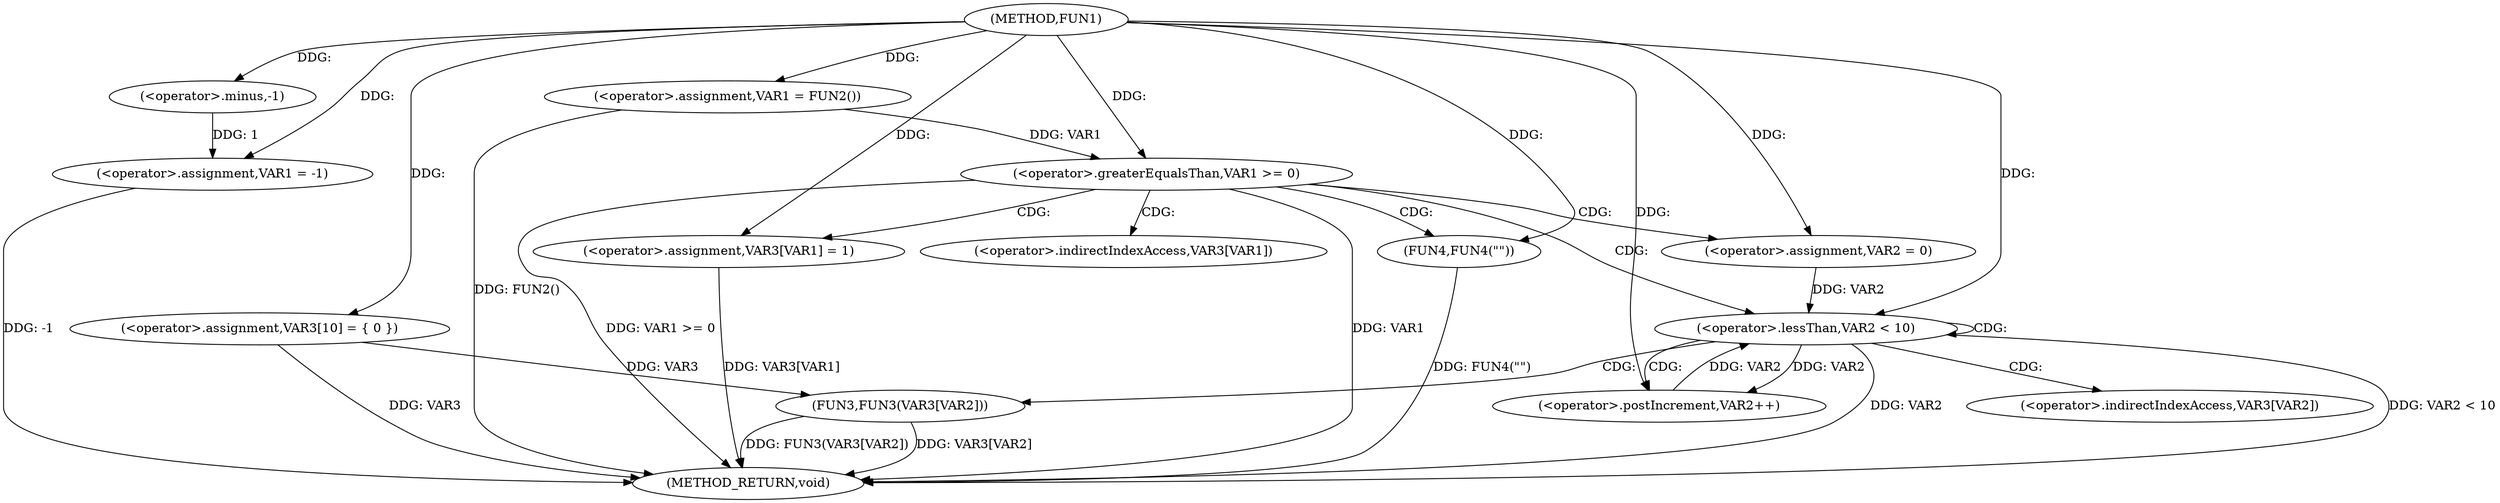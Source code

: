 digraph FUN1 {  
"1000100" [label = "(METHOD,FUN1)" ]
"1000143" [label = "(METHOD_RETURN,void)" ]
"1000103" [label = "(<operator>.assignment,VAR1 = -1)" ]
"1000105" [label = "(<operator>.minus,-1)" ]
"1000107" [label = "(<operator>.assignment,VAR1 = FUN2())" ]
"1000113" [label = "(<operator>.assignment,VAR3[10] = { 0 })" ]
"1000116" [label = "(<operator>.greaterEqualsThan,VAR1 >= 0)" ]
"1000120" [label = "(<operator>.assignment,VAR3[VAR1] = 1)" ]
"1000126" [label = "(<operator>.assignment,VAR2 = 0)" ]
"1000129" [label = "(<operator>.lessThan,VAR2 < 10)" ]
"1000132" [label = "(<operator>.postIncrement,VAR2++)" ]
"1000135" [label = "(FUN3,FUN3(VAR3[VAR2]))" ]
"1000141" [label = "(FUN4,FUN4(\"\"))" ]
"1000121" [label = "(<operator>.indirectIndexAccess,VAR3[VAR1])" ]
"1000136" [label = "(<operator>.indirectIndexAccess,VAR3[VAR2])" ]
  "1000116" -> "1000143"  [ label = "DDG: VAR1"] 
  "1000103" -> "1000143"  [ label = "DDG: -1"] 
  "1000113" -> "1000143"  [ label = "DDG: VAR3"] 
  "1000120" -> "1000143"  [ label = "DDG: VAR3[VAR1]"] 
  "1000135" -> "1000143"  [ label = "DDG: VAR3[VAR2]"] 
  "1000116" -> "1000143"  [ label = "DDG: VAR1 >= 0"] 
  "1000107" -> "1000143"  [ label = "DDG: FUN2()"] 
  "1000129" -> "1000143"  [ label = "DDG: VAR2"] 
  "1000141" -> "1000143"  [ label = "DDG: FUN4(\"\")"] 
  "1000129" -> "1000143"  [ label = "DDG: VAR2 < 10"] 
  "1000135" -> "1000143"  [ label = "DDG: FUN3(VAR3[VAR2])"] 
  "1000105" -> "1000103"  [ label = "DDG: 1"] 
  "1000100" -> "1000103"  [ label = "DDG: "] 
  "1000100" -> "1000105"  [ label = "DDG: "] 
  "1000100" -> "1000107"  [ label = "DDG: "] 
  "1000100" -> "1000113"  [ label = "DDG: "] 
  "1000107" -> "1000116"  [ label = "DDG: VAR1"] 
  "1000100" -> "1000116"  [ label = "DDG: "] 
  "1000100" -> "1000120"  [ label = "DDG: "] 
  "1000100" -> "1000126"  [ label = "DDG: "] 
  "1000126" -> "1000129"  [ label = "DDG: VAR2"] 
  "1000132" -> "1000129"  [ label = "DDG: VAR2"] 
  "1000100" -> "1000129"  [ label = "DDG: "] 
  "1000129" -> "1000132"  [ label = "DDG: VAR2"] 
  "1000100" -> "1000132"  [ label = "DDG: "] 
  "1000113" -> "1000135"  [ label = "DDG: VAR3"] 
  "1000100" -> "1000141"  [ label = "DDG: "] 
  "1000116" -> "1000121"  [ label = "CDG: "] 
  "1000116" -> "1000141"  [ label = "CDG: "] 
  "1000116" -> "1000129"  [ label = "CDG: "] 
  "1000116" -> "1000120"  [ label = "CDG: "] 
  "1000116" -> "1000126"  [ label = "CDG: "] 
  "1000129" -> "1000132"  [ label = "CDG: "] 
  "1000129" -> "1000129"  [ label = "CDG: "] 
  "1000129" -> "1000135"  [ label = "CDG: "] 
  "1000129" -> "1000136"  [ label = "CDG: "] 
}
